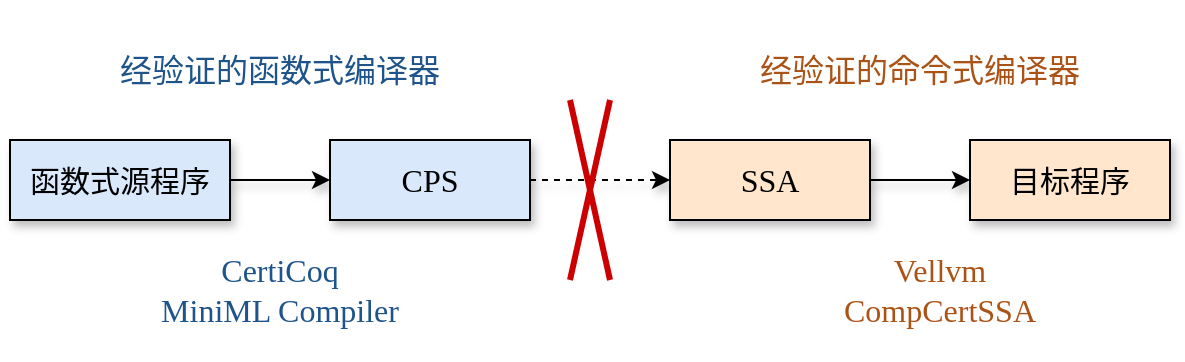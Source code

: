 <mxfile version="22.1.17" type="github">
  <diagram name="第 1 页" id="u_lo-e_Upth7AfsW1B_P">
    <mxGraphModel dx="1052" dy="625" grid="1" gridSize="10" guides="1" tooltips="1" connect="1" arrows="1" fold="1" page="1" pageScale="1" pageWidth="827" pageHeight="1169" math="1" shadow="0">
      <root>
        <mxCell id="0" />
        <mxCell id="1" parent="0" />
        <mxCell id="EOVR4roZJRsaoNCStIkg-1" value="" style="edgeStyle=orthogonalEdgeStyle;rounded=0;orthogonalLoop=1;jettySize=auto;html=1;shadow=1;fillColor=#dae8fc;strokeColor=#000000;" parent="1" source="EOVR4roZJRsaoNCStIkg-2" target="EOVR4roZJRsaoNCStIkg-4" edge="1">
          <mxGeometry relative="1" as="geometry" />
        </mxCell>
        <mxCell id="EOVR4roZJRsaoNCStIkg-2" value="&lt;font style=&quot;font-size: 15px;&quot; face=&quot;Times New Roman&quot;&gt;函数式源程序&lt;/font&gt;" style="rounded=0;whiteSpace=wrap;html=1;shadow=1;fillColor=#dae8fc;strokeColor=#000000;" parent="1" vertex="1">
          <mxGeometry x="130" y="280" width="110" height="40" as="geometry" />
        </mxCell>
        <mxCell id="EOVR4roZJRsaoNCStIkg-3" value="" style="edgeStyle=orthogonalEdgeStyle;rounded=0;orthogonalLoop=1;jettySize=auto;html=1;dashed=1;shadow=1;" parent="1" source="EOVR4roZJRsaoNCStIkg-4" target="EOVR4roZJRsaoNCStIkg-6" edge="1">
          <mxGeometry relative="1" as="geometry" />
        </mxCell>
        <mxCell id="EOVR4roZJRsaoNCStIkg-4" value="&lt;span style=&quot;color: rgb(0, 0, 0); font-family: &amp;quot;Times New Roman&amp;quot;; font-size: 16px; font-style: normal; font-variant-ligatures: normal; font-variant-caps: normal; font-weight: 400; letter-spacing: normal; orphans: 2; text-align: center; text-indent: 0px; text-transform: none; widows: 2; word-spacing: 0px; -webkit-text-stroke-width: 0px; text-decoration-thickness: initial; text-decoration-style: initial; text-decoration-color: initial; float: none; display: inline !important;&quot;&gt;CPS&lt;/span&gt;" style="rounded=0;whiteSpace=wrap;html=1;shadow=1;fillColor=#dae8fc;strokeColor=#000000;labelBackgroundColor=none;" parent="1" vertex="1">
          <mxGeometry x="290" y="280" width="100" height="40" as="geometry" />
        </mxCell>
        <mxCell id="EOVR4roZJRsaoNCStIkg-5" value="" style="edgeStyle=orthogonalEdgeStyle;rounded=0;orthogonalLoop=1;jettySize=auto;html=1;shadow=1;fillColor=#ffe6cc;strokeColor=#000000;" parent="1" source="EOVR4roZJRsaoNCStIkg-6" target="EOVR4roZJRsaoNCStIkg-7" edge="1">
          <mxGeometry relative="1" as="geometry" />
        </mxCell>
        <mxCell id="EOVR4roZJRsaoNCStIkg-6" value="&lt;span style=&quot;color: rgb(0, 0, 0); font-family: &amp;quot;Times New Roman&amp;quot;; font-size: 16px; font-style: normal; font-variant-ligatures: normal; font-variant-caps: normal; font-weight: 400; letter-spacing: normal; orphans: 2; text-align: center; text-indent: 0px; text-transform: none; widows: 2; word-spacing: 0px; -webkit-text-stroke-width: 0px; text-decoration-thickness: initial; text-decoration-style: initial; text-decoration-color: initial; float: none; display: inline !important;&quot;&gt;SSA&lt;/span&gt;" style="rounded=0;whiteSpace=wrap;html=1;shadow=1;fillColor=#ffe6cc;strokeColor=#000000;labelBackgroundColor=none;" parent="1" vertex="1">
          <mxGeometry x="460" y="280" width="100" height="40" as="geometry" />
        </mxCell>
        <mxCell id="EOVR4roZJRsaoNCStIkg-7" value="&lt;span style=&quot;color: rgb(0, 0, 0); font-family: &amp;quot;Times New Roman&amp;quot;; font-style: normal; font-variant-ligatures: normal; font-variant-caps: normal; font-weight: 400; letter-spacing: normal; orphans: 2; text-align: center; text-indent: 0px; text-transform: none; widows: 2; word-spacing: 0px; -webkit-text-stroke-width: 0px; text-decoration-thickness: initial; text-decoration-style: initial; text-decoration-color: initial; float: none; display: inline !important;&quot;&gt;&lt;font style=&quot;font-size: 15px;&quot;&gt;目标程序&lt;/font&gt;&lt;/span&gt;" style="rounded=0;whiteSpace=wrap;html=1;shadow=1;fillColor=#ffe6cc;strokeColor=#000000;labelBackgroundColor=none;" parent="1" vertex="1">
          <mxGeometry x="610" y="280" width="100" height="40" as="geometry" />
        </mxCell>
        <mxCell id="EOVR4roZJRsaoNCStIkg-8" value="&lt;font color=&quot;#1e548a&quot; style=&quot;font-size: 16px;&quot; face=&quot;Times New Roman&quot;&gt;经验证的函数式编译器&lt;/font&gt;" style="text;html=1;strokeColor=none;fillColor=none;align=center;verticalAlign=middle;whiteSpace=wrap;rounded=0;" parent="1" vertex="1">
          <mxGeometry x="180" y="210" width="170" height="70" as="geometry" />
        </mxCell>
        <mxCell id="EOVR4roZJRsaoNCStIkg-9" value="&lt;font style=&quot;font-size: 16px;&quot; face=&quot;Times New Roman&quot; color=&quot;#ab5216&quot;&gt;经验证的命令式编译器&lt;/font&gt;" style="text;html=1;strokeColor=none;fillColor=none;align=center;verticalAlign=middle;whiteSpace=wrap;rounded=0;" parent="1" vertex="1">
          <mxGeometry x="500" y="210" width="170" height="70" as="geometry" />
        </mxCell>
        <mxCell id="EOVR4roZJRsaoNCStIkg-10" value="&lt;font color=&quot;#1e548a&quot; style=&quot;font-size: 16px;&quot; face=&quot;Times New Roman&quot;&gt;CertiCoq&lt;br&gt;MiniML Compiler&lt;/font&gt;" style="text;html=1;strokeColor=none;fillColor=none;align=center;verticalAlign=middle;whiteSpace=wrap;rounded=0;" parent="1" vertex="1">
          <mxGeometry x="145" y="320" width="240" height="70" as="geometry" />
        </mxCell>
        <mxCell id="EOVR4roZJRsaoNCStIkg-11" value="&lt;font color=&quot;#ab5216&quot; style=&quot;font-size: 16px;&quot; face=&quot;Times New Roman&quot;&gt;Vellvm&lt;br&gt;CompCertSSA&lt;/font&gt;" style="text;html=1;strokeColor=none;fillColor=none;align=center;verticalAlign=middle;whiteSpace=wrap;rounded=0;" parent="1" vertex="1">
          <mxGeometry x="480" y="320" width="230" height="70" as="geometry" />
        </mxCell>
        <mxCell id="EOVR4roZJRsaoNCStIkg-12" value="" style="endArrow=none;html=1;rounded=0;fillColor=#e51400;strokeColor=#CC0000;strokeWidth=3;" parent="1" edge="1">
          <mxGeometry width="50" height="50" relative="1" as="geometry">
            <mxPoint x="410" y="260" as="sourcePoint" />
            <mxPoint x="430" y="350" as="targetPoint" />
          </mxGeometry>
        </mxCell>
        <mxCell id="EOVR4roZJRsaoNCStIkg-13" value="" style="endArrow=none;html=1;rounded=0;fillColor=#e51400;strokeColor=#CC0000;strokeWidth=3;" parent="1" edge="1">
          <mxGeometry width="50" height="50" relative="1" as="geometry">
            <mxPoint x="430" y="260" as="sourcePoint" />
            <mxPoint x="410" y="350" as="targetPoint" />
          </mxGeometry>
        </mxCell>
      </root>
    </mxGraphModel>
  </diagram>
</mxfile>
